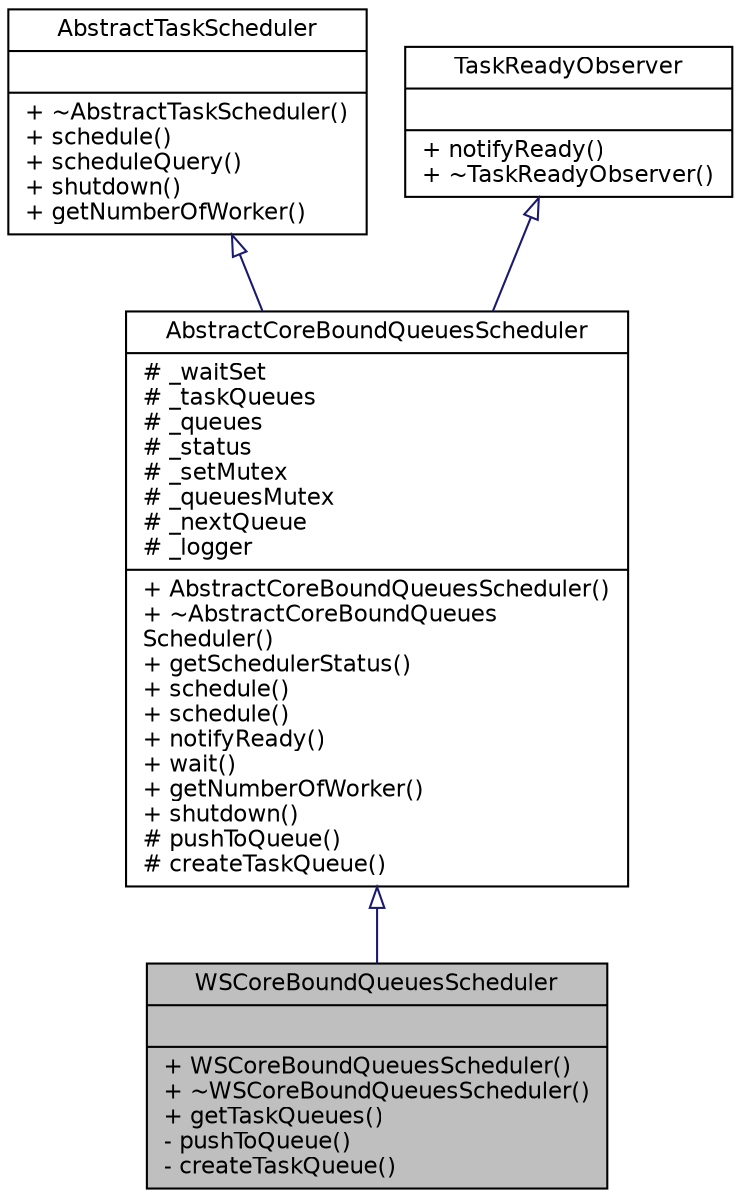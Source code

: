 digraph "WSCoreBoundQueuesScheduler"
{
  edge [fontname="Helvetica",fontsize="11",labelfontname="Helvetica",labelfontsize="11"];
  node [fontname="Helvetica",fontsize="11",shape=record];
  Node1 [label="{WSCoreBoundQueuesScheduler\n||+ WSCoreBoundQueuesScheduler()\l+ ~WSCoreBoundQueuesScheduler()\l+ getTaskQueues()\l- pushToQueue()\l- createTaskQueue()\l}",height=0.2,width=0.4,color="black", fillcolor="grey75", style="filled" fontcolor="black"];
  Node2 -> Node1 [dir="back",color="midnightblue",fontsize="11",style="solid",arrowtail="onormal",fontname="Helvetica"];
  Node2 [label="{AbstractCoreBoundQueuesScheduler\n|# _waitSet\l# _taskQueues\l# _queues\l# _status\l# _setMutex\l# _queuesMutex\l# _nextQueue\l# _logger\l|+ AbstractCoreBoundQueuesScheduler()\l+ ~AbstractCoreBoundQueues\lScheduler()\l+ getSchedulerStatus()\l+ schedule()\l+ schedule()\l+ notifyReady()\l+ wait()\l+ getNumberOfWorker()\l+ shutdown()\l# pushToQueue()\l# createTaskQueue()\l}",height=0.2,width=0.4,color="black", fillcolor="white", style="filled",URL="$class_abstract_core_bound_queues_scheduler.html"];
  Node3 -> Node2 [dir="back",color="midnightblue",fontsize="11",style="solid",arrowtail="onormal",fontname="Helvetica"];
  Node3 [label="{AbstractTaskScheduler\n||+ ~AbstractTaskScheduler()\l+ schedule()\l+ scheduleQuery()\l+ shutdown()\l+ getNumberOfWorker()\l}",height=0.2,width=0.4,color="black", fillcolor="white", style="filled",URL="$class_abstract_task_scheduler.html"];
  Node4 -> Node2 [dir="back",color="midnightblue",fontsize="11",style="solid",arrowtail="onormal",fontname="Helvetica"];
  Node4 [label="{TaskReadyObserver\n||+ notifyReady()\l+ ~TaskReadyObserver()\l}",height=0.2,width=0.4,color="black", fillcolor="white", style="filled",URL="$class_task_ready_observer.html"];
}
